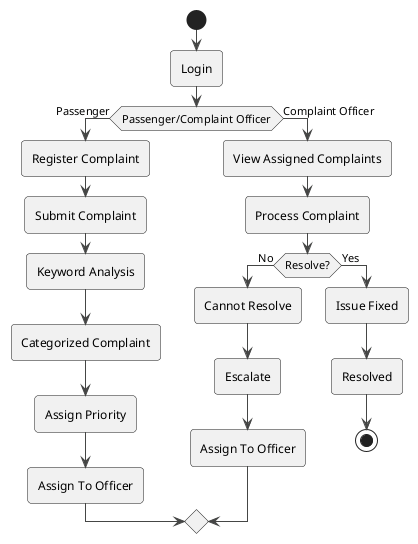 @startuml
!theme vibrant
start
:Login;
if (Passenger/Complaint Officer) then (Passenger)
  :Register Complaint;
  :Submit Complaint;
  :Keyword Analysis;
  :Categorized Complaint;
  :Assign Priority;
  :Assign To Officer;
else (Complaint Officer)
  :View Assigned Complaints;
  :Process Complaint;
  if (Resolve?) then (No)
    :Cannot Resolve;
    :Escalate;
    :Assign To Officer;
  else (Yes)
    :Issue Fixed;
    :Resolved;
    stop
  endif
endif
@enduml